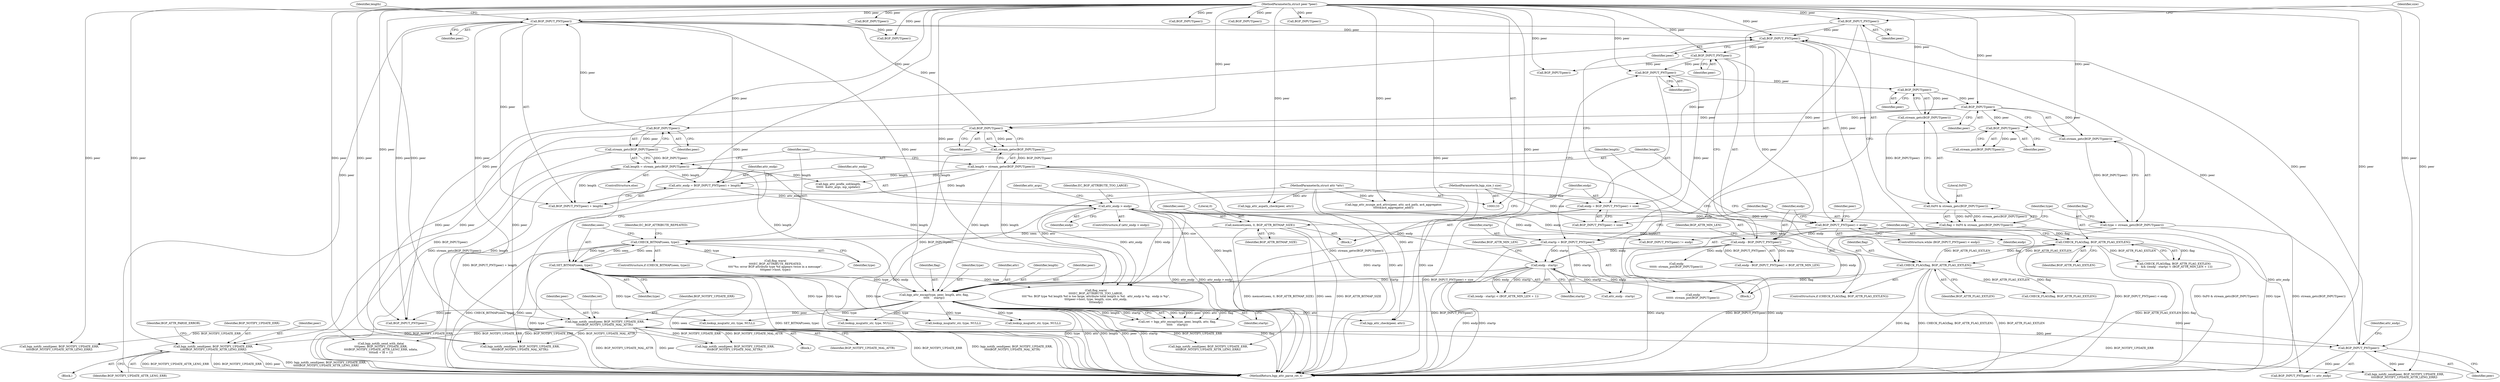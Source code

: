 digraph "0_frr_943d595a018e69b550db08cccba1d0778a86705a@API" {
"1000248" [label="(Call,bgp_notify_send(peer, BGP_NOTIFY_UPDATE_ERR,\n\t\t\t\t\tBGP_NOTIFY_UPDATE_ATTR_LENG_ERR))"];
"1000246" [label="(Call,BGP_INPUT(peer))"];
"1000220" [label="(Call,BGP_INPUT(peer))"];
"1000215" [label="(Call,BGP_INPUT(peer))"];
"1000208" [label="(Call,BGP_INPUT_PNT(peer))"];
"1000183" [label="(Call,BGP_INPUT_PNT(peer))"];
"1000175" [label="(Call,BGP_INPUT_PNT(peer))"];
"1000293" [label="(Call,BGP_INPUT_PNT(peer))"];
"1000261" [label="(Call,BGP_INPUT(peer))"];
"1000134" [label="(MethodParameterIn,struct peer *peer)"];
"1000267" [label="(Call,BGP_INPUT(peer))"];
"1000636" [label="(Call,BGP_INPUT_PNT(peer))"];
"1000571" [label="(Call,bgp_notify_send(peer, BGP_NOTIFY_UPDATE_ERR,\n\t\t\t\t\tBGP_NOTIFY_UPDATE_MAL_ATTR))"];
"1000535" [label="(Call,bgp_attr_encap(type, peer, length, attr, flag,\n\t\t\t\t\t     startp))"];
"1000287" [label="(Call,SET_BITMAP(seen, type))"];
"1000270" [label="(Call,CHECK_BITMAP(seen, type))"];
"1000163" [label="(Call,memset(seen, 0, BGP_ATTR_BITMAP_SIZE))"];
"1000217" [label="(Call,type = stream_getc(BGP_INPUT(peer)))"];
"1000219" [label="(Call,stream_getc(BGP_INPUT(peer)))"];
"1000258" [label="(Call,length = stream_getw(BGP_INPUT(peer)))"];
"1000260" [label="(Call,stream_getw(BGP_INPUT(peer)))"];
"1000264" [label="(Call,length = stream_getc(BGP_INPUT(peer)))"];
"1000266" [label="(Call,stream_getc(BGP_INPUT(peer)))"];
"1000135" [label="(MethodParameterIn,struct attr *attr)"];
"1000255" [label="(Call,CHECK_FLAG(flag, BGP_ATTR_FLAG_EXTLEN))"];
"1000224" [label="(Call,CHECK_FLAG(flag, BGP_ATTR_FLAG_EXTLEN))"];
"1000210" [label="(Call,flag = 0xF0 & stream_getc(BGP_INPUT(peer)))"];
"1000212" [label="(Call,0xF0 & stream_getc(BGP_INPUT(peer)))"];
"1000214" [label="(Call,stream_getc(BGP_INPUT(peer)))"];
"1000206" [label="(Call,startp = BGP_INPUT_PNT(peer))"];
"1000228" [label="(Call,endp - startp)"];
"1000181" [label="(Call,endp - BGP_INPUT_PNT(peer))"];
"1000174" [label="(Call,BGP_INPUT_PNT(peer) < endp)"];
"1000167" [label="(Call,endp = BGP_INPUT_PNT(peer) + size)"];
"1000170" [label="(Call,BGP_INPUT_PNT(peer))"];
"1000136" [label="(MethodParameterIn,bgp_size_t size)"];
"1000297" [label="(Call,attr_endp > endp)"];
"1000290" [label="(Call,attr_endp = BGP_INPUT_PNT(peer) + length)"];
"1000637" [label="(Identifier,peer)"];
"1000287" [label="(Call,SET_BITMAP(seen, type))"];
"1000573" [label="(Identifier,BGP_NOTIFY_UPDATE_ERR)"];
"1000570" [label="(Block,)"];
"1000195" [label="(Call,endp\n\t\t\t\t\t\t- stream_pnt(BGP_INPUT(peer)))"];
"1000227" [label="(Call,(endp - startp) < (BGP_ATTR_MIN_LEN + 1))"];
"1000673" [label="(Call,lookup_msg(attr_str, type, NULL))"];
"1000217" [label="(Call,type = stream_getc(BGP_INPUT(peer)))"];
"1000185" [label="(Identifier,BGP_ATTR_MIN_LEN)"];
"1000664" [label="(Identifier,peer)"];
"1000169" [label="(Call,BGP_INPUT_PNT(peer) + size)"];
"1000294" [label="(Identifier,peer)"];
"1000293" [label="(Call,BGP_INPUT_PNT(peer))"];
"1000328" [label="(Call,BGP_INPUT(peer))"];
"1000218" [label="(Identifier,type)"];
"1000259" [label="(Identifier,length)"];
"1000663" [label="(Call,BGP_INPUT_PNT(peer))"];
"1000219" [label="(Call,stream_getc(BGP_INPUT(peer)))"];
"1000536" [label="(Identifier,type)"];
"1000535" [label="(Call,bgp_attr_encap(type, peer, length, attr, flag,\n\t\t\t\t\t     startp))"];
"1000374" [label="(Call,bgp_notify_send_with_data(\n\t\t\t\tpeer, BGP_NOTIFY_UPDATE_ERR,\n\t\t\t\tBGP_NOTIFY_UPDATE_ATTR_LENG_ERR, ndata,\n\t\t\t\tndl + lfl + 1))"];
"1000177" [label="(Identifier,endp)"];
"1000646" [label="(Call,lookup_msg(attr_str, type, NULL))"];
"1000281" [label="(Call,bgp_notify_send(peer, BGP_NOTIFY_UPDATE_ERR,\n\t\t\t\t\tBGP_NOTIFY_UPDATE_MAL_ATTR))"];
"1000272" [label="(Identifier,type)"];
"1000295" [label="(Identifier,length)"];
"1000248" [label="(Call,bgp_notify_send(peer, BGP_NOTIFY_UPDATE_ERR,\n\t\t\t\t\tBGP_NOTIFY_UPDATE_ATTR_LENG_ERR))"];
"1000290" [label="(Call,attr_endp = BGP_INPUT_PNT(peer) + length)"];
"1000572" [label="(Identifier,peer)"];
"1000207" [label="(Identifier,startp)"];
"1000291" [label="(Identifier,attr_endp)"];
"1000167" [label="(Call,endp = BGP_INPUT_PNT(peer) + size)"];
"1000251" [label="(Identifier,BGP_NOTIFY_UPDATE_ATTR_LENG_ERR)"];
"1000172" [label="(Identifier,size)"];
"1000539" [label="(Identifier,attr)"];
"1000571" [label="(Call,bgp_notify_send(peer, BGP_NOTIFY_UPDATE_ERR,\n\t\t\t\t\tBGP_NOTIFY_UPDATE_MAL_ATTR))"];
"1000371" [label="(Call,BGP_INPUT(peer))"];
"1000254" [label="(ControlStructure,if (CHECK_FLAG(flag, BGP_ATTR_FLAG_EXTLEN)))"];
"1000176" [label="(Identifier,peer)"];
"1000182" [label="(Identifier,endp)"];
"1000253" [label="(Identifier,BGP_ATTR_PARSE_ERROR)"];
"1000390" [label="(Identifier,attr_args)"];
"1000747" [label="(Call,bgp_attr_aspath_check(peer, attr))"];
"1000296" [label="(ControlStructure,if (attr_endp > endp))"];
"1000211" [label="(Identifier,flag)"];
"1000139" [label="(Block,)"];
"1000171" [label="(Identifier,peer)"];
"1000225" [label="(Identifier,flag)"];
"1000353" [label="(Call,attr_endp - startp)"];
"1000200" [label="(Call,bgp_notify_send(peer, BGP_NOTIFY_UPDATE_ERR,\n\t\t\t\t\tBGP_NOTIFY_UPDATE_ATTR_LENG_ERR))"];
"1000299" [label="(Identifier,endp)"];
"1000267" [label="(Call,BGP_INPUT(peer))"];
"1000635" [label="(Call,BGP_INPUT_PNT(peer) != attr_endp)"];
"1000288" [label="(Identifier,seen)"];
"1000250" [label="(Identifier,BGP_NOTIFY_UPDATE_ERR)"];
"1000164" [label="(Identifier,seen)"];
"1000232" [label="(Identifier,BGP_ATTR_MIN_LEN)"];
"1000221" [label="(Identifier,peer)"];
"1000165" [label="(Literal,0)"];
"1000255" [label="(Call,CHECK_FLAG(flag, BGP_ATTR_FLAG_EXTLEN))"];
"1000692" [label="(Call,bgp_attr_check(peer, attr))"];
"1000662" [label="(Call,BGP_INPUT_PNT(peer) != endp)"];
"1000601" [label="(Call,lookup_msg(attr_str, type, NULL))"];
"1000677" [label="(Call,bgp_notify_send(peer, BGP_NOTIFY_UPDATE_ERR,\n\t\t\t\tBGP_NOTIFY_UPDATE_ATTR_LENG_ERR))"];
"1000339" [label="(Call,BGP_INPUT(peer))"];
"1000168" [label="(Identifier,endp)"];
"1000268" [label="(Identifier,peer)"];
"1000274" [label="(Call,flog_warn(\n\t\t\t\tEC_BGP_ATTRIBUTE_REPEATED,\n\t\t\t\t\"%s: error BGP attribute type %d appears twice in a message\",\n\t\t\t\tpeer->host, type))"];
"1000234" [label="(Block,)"];
"1000533" [label="(Call,ret = bgp_attr_encap(type, peer, length, attr, flag,\n\t\t\t\t\t     startp))"];
"1000362" [label="(Call,BGP_INPUT(peer))"];
"1000249" [label="(Identifier,peer)"];
"1000301" [label="(Call,flog_warn(\n\t\t\t\tEC_BGP_ATTRIBUTE_TOO_LARGE,\n\t\t\t\t\"%s: BGP type %d length %d is too large, attribute total length is %d.  attr_endp is %p.  endp is %p\",\n\t\t\t\tpeer->host, type, length, size, attr_endp,\n\t\t\t\tendp))"];
"1000322" [label="(Call,CHECK_FLAG(flag, BGP_ATTR_FLAG_EXTLEN))"];
"1000226" [label="(Identifier,BGP_ATTR_FLAG_EXTLEN)"];
"1000298" [label="(Identifier,attr_endp)"];
"1000170" [label="(Call,BGP_INPUT_PNT(peer))"];
"1000206" [label="(Call,startp = BGP_INPUT_PNT(peer))"];
"1000541" [label="(Identifier,startp)"];
"1000257" [label="(Identifier,BGP_ATTR_FLAG_EXTLEN)"];
"1000209" [label="(Identifier,peer)"];
"1000265" [label="(Identifier,length)"];
"1000636" [label="(Call,BGP_INPUT_PNT(peer))"];
"1000181" [label="(Call,endp - BGP_INPUT_PNT(peer))"];
"1000262" [label="(Identifier,peer)"];
"1000712" [label="(Call,bgp_attr_munge_as4_attrs(peer, attr, as4_path, as4_aggregator,\n\t\t\t\t\t&as4_aggregator_addr))"];
"1000546" [label="(Call,bgp_attr_prefix_sid(length,\n\t\t\t\t\t\t  &attr_args, mp_update))"];
"1000180" [label="(Call,endp - BGP_INPUT_PNT(peer) < BGP_ATTR_MIN_LEN)"];
"1000243" [label="(Call,endp\n\t\t\t\t\t\t- stream_pnt(BGP_INPUT(peer)))"];
"1000173" [label="(ControlStructure,while (BGP_INPUT_PNT(peer) < endp))"];
"1000215" [label="(Call,BGP_INPUT(peer))"];
"1000198" [label="(Call,BGP_INPUT(peer))"];
"1000230" [label="(Identifier,startp)"];
"1000347" [label="(Call,BGP_INPUT(peer))"];
"1000623" [label="(Call,lookup_msg(attr_str, type, NULL))"];
"1000210" [label="(Call,flag = 0xF0 & stream_getc(BGP_INPUT(peer)))"];
"1000297" [label="(Call,attr_endp > endp)"];
"1000214" [label="(Call,stream_getc(BGP_INPUT(peer)))"];
"1000574" [label="(Identifier,BGP_NOTIFY_UPDATE_MAL_ATTR)"];
"1000135" [label="(MethodParameterIn,struct attr *attr)"];
"1000220" [label="(Call,BGP_INPUT(peer))"];
"1000260" [label="(Call,stream_getw(BGP_INPUT(peer)))"];
"1000269" [label="(ControlStructure,if (CHECK_BITMAP(seen, type)))"];
"1000228" [label="(Call,endp - startp)"];
"1000246" [label="(Call,BGP_INPUT(peer))"];
"1000245" [label="(Call,stream_pnt(BGP_INPUT(peer)))"];
"1000261" [label="(Call,BGP_INPUT(peer))"];
"1000175" [label="(Call,BGP_INPUT_PNT(peer))"];
"1000650" [label="(Call,bgp_notify_send(peer, BGP_NOTIFY_UPDATE_ERR,\n\t\t\t\t\tBGP_NOTIFY_UPDATE_ATTR_LENG_ERR))"];
"1000208" [label="(Call,BGP_INPUT_PNT(peer))"];
"1000275" [label="(Identifier,EC_BGP_ATTRIBUTE_REPEATED)"];
"1000638" [label="(Identifier,attr_endp)"];
"1000163" [label="(Call,memset(seen, 0, BGP_ATTR_BITMAP_SIZE))"];
"1000256" [label="(Identifier,flag)"];
"1000229" [label="(Identifier,endp)"];
"1000216" [label="(Identifier,peer)"];
"1000302" [label="(Identifier,EC_BGP_ATTRIBUTE_TOO_LARGE)"];
"1000271" [label="(Identifier,seen)"];
"1000224" [label="(Call,CHECK_FLAG(flag, BGP_ATTR_FLAG_EXTLEN))"];
"1000174" [label="(Call,BGP_INPUT_PNT(peer) < endp)"];
"1000538" [label="(Identifier,length)"];
"1000270" [label="(Call,CHECK_BITMAP(seen, type))"];
"1000166" [label="(Identifier,BGP_ATTR_BITMAP_SIZE)"];
"1000537" [label="(Identifier,peer)"];
"1000720" [label="(Call,bgp_notify_send(peer, BGP_NOTIFY_UPDATE_ERR,\n\t\t\t\tBGP_NOTIFY_UPDATE_MAL_ATTR))"];
"1000178" [label="(Block,)"];
"1000213" [label="(Literal,0xF0)"];
"1000289" [label="(Identifier,type)"];
"1000264" [label="(Call,length = stream_getc(BGP_INPUT(peer)))"];
"1000258" [label="(Call,length = stream_getw(BGP_INPUT(peer)))"];
"1000212" [label="(Call,0xF0 & stream_getc(BGP_INPUT(peer)))"];
"1000292" [label="(Call,BGP_INPUT_PNT(peer) + length)"];
"1000540" [label="(Identifier,flag)"];
"1000247" [label="(Identifier,peer)"];
"1000266" [label="(Call,stream_getc(BGP_INPUT(peer)))"];
"1000263" [label="(ControlStructure,else)"];
"1000184" [label="(Identifier,peer)"];
"1000223" [label="(Call,CHECK_FLAG(flag, BGP_ATTR_FLAG_EXTLEN)\n\t\t    && ((endp - startp) < (BGP_ATTR_MIN_LEN + 1)))"];
"1000576" [label="(Identifier,ret)"];
"1000136" [label="(MethodParameterIn,bgp_size_t size)"];
"1000183" [label="(Call,BGP_INPUT_PNT(peer))"];
"1000134" [label="(MethodParameterIn,struct peer *peer)"];
"1000796" [label="(MethodReturn,bgp_attr_parse_ret_t)"];
"1000248" -> "1000234"  [label="AST: "];
"1000248" -> "1000251"  [label="CFG: "];
"1000249" -> "1000248"  [label="AST: "];
"1000250" -> "1000248"  [label="AST: "];
"1000251" -> "1000248"  [label="AST: "];
"1000253" -> "1000248"  [label="CFG: "];
"1000248" -> "1000796"  [label="DDG: bgp_notify_send(peer, BGP_NOTIFY_UPDATE_ERR,\n\t\t\t\t\tBGP_NOTIFY_UPDATE_ATTR_LENG_ERR)"];
"1000248" -> "1000796"  [label="DDG: BGP_NOTIFY_UPDATE_ATTR_LENG_ERR"];
"1000248" -> "1000796"  [label="DDG: BGP_NOTIFY_UPDATE_ERR"];
"1000248" -> "1000796"  [label="DDG: peer"];
"1000246" -> "1000248"  [label="DDG: peer"];
"1000134" -> "1000248"  [label="DDG: peer"];
"1000571" -> "1000248"  [label="DDG: BGP_NOTIFY_UPDATE_ERR"];
"1000246" -> "1000245"  [label="AST: "];
"1000246" -> "1000247"  [label="CFG: "];
"1000247" -> "1000246"  [label="AST: "];
"1000245" -> "1000246"  [label="CFG: "];
"1000246" -> "1000245"  [label="DDG: peer"];
"1000220" -> "1000246"  [label="DDG: peer"];
"1000134" -> "1000246"  [label="DDG: peer"];
"1000220" -> "1000219"  [label="AST: "];
"1000220" -> "1000221"  [label="CFG: "];
"1000221" -> "1000220"  [label="AST: "];
"1000219" -> "1000220"  [label="CFG: "];
"1000220" -> "1000219"  [label="DDG: peer"];
"1000215" -> "1000220"  [label="DDG: peer"];
"1000134" -> "1000220"  [label="DDG: peer"];
"1000220" -> "1000261"  [label="DDG: peer"];
"1000220" -> "1000267"  [label="DDG: peer"];
"1000215" -> "1000214"  [label="AST: "];
"1000215" -> "1000216"  [label="CFG: "];
"1000216" -> "1000215"  [label="AST: "];
"1000214" -> "1000215"  [label="CFG: "];
"1000215" -> "1000214"  [label="DDG: peer"];
"1000208" -> "1000215"  [label="DDG: peer"];
"1000134" -> "1000215"  [label="DDG: peer"];
"1000208" -> "1000206"  [label="AST: "];
"1000208" -> "1000209"  [label="CFG: "];
"1000209" -> "1000208"  [label="AST: "];
"1000206" -> "1000208"  [label="CFG: "];
"1000208" -> "1000206"  [label="DDG: peer"];
"1000183" -> "1000208"  [label="DDG: peer"];
"1000134" -> "1000208"  [label="DDG: peer"];
"1000183" -> "1000181"  [label="AST: "];
"1000183" -> "1000184"  [label="CFG: "];
"1000184" -> "1000183"  [label="AST: "];
"1000181" -> "1000183"  [label="CFG: "];
"1000183" -> "1000181"  [label="DDG: peer"];
"1000175" -> "1000183"  [label="DDG: peer"];
"1000134" -> "1000183"  [label="DDG: peer"];
"1000183" -> "1000198"  [label="DDG: peer"];
"1000175" -> "1000174"  [label="AST: "];
"1000175" -> "1000176"  [label="CFG: "];
"1000176" -> "1000175"  [label="AST: "];
"1000177" -> "1000175"  [label="CFG: "];
"1000175" -> "1000174"  [label="DDG: peer"];
"1000293" -> "1000175"  [label="DDG: peer"];
"1000636" -> "1000175"  [label="DDG: peer"];
"1000170" -> "1000175"  [label="DDG: peer"];
"1000134" -> "1000175"  [label="DDG: peer"];
"1000175" -> "1000663"  [label="DDG: peer"];
"1000293" -> "1000292"  [label="AST: "];
"1000293" -> "1000294"  [label="CFG: "];
"1000294" -> "1000293"  [label="AST: "];
"1000295" -> "1000293"  [label="CFG: "];
"1000293" -> "1000796"  [label="DDG: peer"];
"1000293" -> "1000290"  [label="DDG: peer"];
"1000293" -> "1000292"  [label="DDG: peer"];
"1000261" -> "1000293"  [label="DDG: peer"];
"1000267" -> "1000293"  [label="DDG: peer"];
"1000134" -> "1000293"  [label="DDG: peer"];
"1000293" -> "1000328"  [label="DDG: peer"];
"1000293" -> "1000535"  [label="DDG: peer"];
"1000293" -> "1000571"  [label="DDG: peer"];
"1000293" -> "1000636"  [label="DDG: peer"];
"1000293" -> "1000663"  [label="DDG: peer"];
"1000261" -> "1000260"  [label="AST: "];
"1000261" -> "1000262"  [label="CFG: "];
"1000262" -> "1000261"  [label="AST: "];
"1000260" -> "1000261"  [label="CFG: "];
"1000261" -> "1000260"  [label="DDG: peer"];
"1000134" -> "1000261"  [label="DDG: peer"];
"1000261" -> "1000281"  [label="DDG: peer"];
"1000134" -> "1000133"  [label="AST: "];
"1000134" -> "1000796"  [label="DDG: peer"];
"1000134" -> "1000170"  [label="DDG: peer"];
"1000134" -> "1000198"  [label="DDG: peer"];
"1000134" -> "1000200"  [label="DDG: peer"];
"1000134" -> "1000267"  [label="DDG: peer"];
"1000134" -> "1000281"  [label="DDG: peer"];
"1000134" -> "1000328"  [label="DDG: peer"];
"1000134" -> "1000339"  [label="DDG: peer"];
"1000134" -> "1000347"  [label="DDG: peer"];
"1000134" -> "1000362"  [label="DDG: peer"];
"1000134" -> "1000371"  [label="DDG: peer"];
"1000134" -> "1000374"  [label="DDG: peer"];
"1000134" -> "1000535"  [label="DDG: peer"];
"1000134" -> "1000571"  [label="DDG: peer"];
"1000134" -> "1000636"  [label="DDG: peer"];
"1000134" -> "1000650"  [label="DDG: peer"];
"1000134" -> "1000663"  [label="DDG: peer"];
"1000134" -> "1000677"  [label="DDG: peer"];
"1000134" -> "1000692"  [label="DDG: peer"];
"1000134" -> "1000712"  [label="DDG: peer"];
"1000134" -> "1000720"  [label="DDG: peer"];
"1000134" -> "1000747"  [label="DDG: peer"];
"1000267" -> "1000266"  [label="AST: "];
"1000267" -> "1000268"  [label="CFG: "];
"1000268" -> "1000267"  [label="AST: "];
"1000266" -> "1000267"  [label="CFG: "];
"1000267" -> "1000266"  [label="DDG: peer"];
"1000267" -> "1000281"  [label="DDG: peer"];
"1000636" -> "1000635"  [label="AST: "];
"1000636" -> "1000637"  [label="CFG: "];
"1000637" -> "1000636"  [label="AST: "];
"1000638" -> "1000636"  [label="CFG: "];
"1000636" -> "1000635"  [label="DDG: peer"];
"1000571" -> "1000636"  [label="DDG: peer"];
"1000535" -> "1000636"  [label="DDG: peer"];
"1000636" -> "1000650"  [label="DDG: peer"];
"1000571" -> "1000570"  [label="AST: "];
"1000571" -> "1000574"  [label="CFG: "];
"1000572" -> "1000571"  [label="AST: "];
"1000573" -> "1000571"  [label="AST: "];
"1000574" -> "1000571"  [label="AST: "];
"1000576" -> "1000571"  [label="CFG: "];
"1000571" -> "1000796"  [label="DDG: bgp_notify_send(peer, BGP_NOTIFY_UPDATE_ERR,\n\t\t\t\t\tBGP_NOTIFY_UPDATE_MAL_ATTR)"];
"1000571" -> "1000796"  [label="DDG: BGP_NOTIFY_UPDATE_MAL_ATTR"];
"1000571" -> "1000796"  [label="DDG: peer"];
"1000571" -> "1000796"  [label="DDG: BGP_NOTIFY_UPDATE_ERR"];
"1000571" -> "1000200"  [label="DDG: BGP_NOTIFY_UPDATE_ERR"];
"1000571" -> "1000281"  [label="DDG: BGP_NOTIFY_UPDATE_ERR"];
"1000571" -> "1000281"  [label="DDG: BGP_NOTIFY_UPDATE_MAL_ATTR"];
"1000571" -> "1000374"  [label="DDG: BGP_NOTIFY_UPDATE_ERR"];
"1000535" -> "1000571"  [label="DDG: peer"];
"1000571" -> "1000650"  [label="DDG: BGP_NOTIFY_UPDATE_ERR"];
"1000571" -> "1000677"  [label="DDG: BGP_NOTIFY_UPDATE_ERR"];
"1000571" -> "1000720"  [label="DDG: BGP_NOTIFY_UPDATE_ERR"];
"1000571" -> "1000720"  [label="DDG: BGP_NOTIFY_UPDATE_MAL_ATTR"];
"1000535" -> "1000533"  [label="AST: "];
"1000535" -> "1000541"  [label="CFG: "];
"1000536" -> "1000535"  [label="AST: "];
"1000537" -> "1000535"  [label="AST: "];
"1000538" -> "1000535"  [label="AST: "];
"1000539" -> "1000535"  [label="AST: "];
"1000540" -> "1000535"  [label="AST: "];
"1000541" -> "1000535"  [label="AST: "];
"1000533" -> "1000535"  [label="CFG: "];
"1000535" -> "1000796"  [label="DDG: flag"];
"1000535" -> "1000796"  [label="DDG: type"];
"1000535" -> "1000796"  [label="DDG: attr"];
"1000535" -> "1000796"  [label="DDG: length"];
"1000535" -> "1000796"  [label="DDG: peer"];
"1000535" -> "1000796"  [label="DDG: startp"];
"1000535" -> "1000533"  [label="DDG: type"];
"1000535" -> "1000533"  [label="DDG: peer"];
"1000535" -> "1000533"  [label="DDG: attr"];
"1000535" -> "1000533"  [label="DDG: flag"];
"1000535" -> "1000533"  [label="DDG: length"];
"1000535" -> "1000533"  [label="DDG: startp"];
"1000287" -> "1000535"  [label="DDG: type"];
"1000258" -> "1000535"  [label="DDG: length"];
"1000264" -> "1000535"  [label="DDG: length"];
"1000135" -> "1000535"  [label="DDG: attr"];
"1000255" -> "1000535"  [label="DDG: flag"];
"1000206" -> "1000535"  [label="DDG: startp"];
"1000228" -> "1000535"  [label="DDG: startp"];
"1000535" -> "1000601"  [label="DDG: type"];
"1000535" -> "1000623"  [label="DDG: type"];
"1000535" -> "1000646"  [label="DDG: type"];
"1000535" -> "1000663"  [label="DDG: peer"];
"1000535" -> "1000673"  [label="DDG: type"];
"1000535" -> "1000692"  [label="DDG: attr"];
"1000287" -> "1000178"  [label="AST: "];
"1000287" -> "1000289"  [label="CFG: "];
"1000288" -> "1000287"  [label="AST: "];
"1000289" -> "1000287"  [label="AST: "];
"1000291" -> "1000287"  [label="CFG: "];
"1000287" -> "1000796"  [label="DDG: SET_BITMAP(seen, type)"];
"1000287" -> "1000796"  [label="DDG: type"];
"1000287" -> "1000796"  [label="DDG: seen"];
"1000287" -> "1000270"  [label="DDG: seen"];
"1000270" -> "1000287"  [label="DDG: seen"];
"1000270" -> "1000287"  [label="DDG: type"];
"1000287" -> "1000301"  [label="DDG: type"];
"1000287" -> "1000601"  [label="DDG: type"];
"1000287" -> "1000623"  [label="DDG: type"];
"1000287" -> "1000646"  [label="DDG: type"];
"1000287" -> "1000673"  [label="DDG: type"];
"1000270" -> "1000269"  [label="AST: "];
"1000270" -> "1000272"  [label="CFG: "];
"1000271" -> "1000270"  [label="AST: "];
"1000272" -> "1000270"  [label="AST: "];
"1000275" -> "1000270"  [label="CFG: "];
"1000288" -> "1000270"  [label="CFG: "];
"1000270" -> "1000796"  [label="DDG: CHECK_BITMAP(seen, type)"];
"1000270" -> "1000796"  [label="DDG: seen"];
"1000163" -> "1000270"  [label="DDG: seen"];
"1000217" -> "1000270"  [label="DDG: type"];
"1000270" -> "1000274"  [label="DDG: type"];
"1000163" -> "1000139"  [label="AST: "];
"1000163" -> "1000166"  [label="CFG: "];
"1000164" -> "1000163"  [label="AST: "];
"1000165" -> "1000163"  [label="AST: "];
"1000166" -> "1000163"  [label="AST: "];
"1000168" -> "1000163"  [label="CFG: "];
"1000163" -> "1000796"  [label="DDG: seen"];
"1000163" -> "1000796"  [label="DDG: BGP_ATTR_BITMAP_SIZE"];
"1000163" -> "1000796"  [label="DDG: memset(seen, 0, BGP_ATTR_BITMAP_SIZE)"];
"1000217" -> "1000178"  [label="AST: "];
"1000217" -> "1000219"  [label="CFG: "];
"1000218" -> "1000217"  [label="AST: "];
"1000219" -> "1000217"  [label="AST: "];
"1000225" -> "1000217"  [label="CFG: "];
"1000217" -> "1000796"  [label="DDG: stream_getc(BGP_INPUT(peer))"];
"1000217" -> "1000796"  [label="DDG: type"];
"1000219" -> "1000217"  [label="DDG: BGP_INPUT(peer)"];
"1000258" -> "1000254"  [label="AST: "];
"1000258" -> "1000260"  [label="CFG: "];
"1000259" -> "1000258"  [label="AST: "];
"1000260" -> "1000258"  [label="AST: "];
"1000271" -> "1000258"  [label="CFG: "];
"1000258" -> "1000796"  [label="DDG: length"];
"1000258" -> "1000796"  [label="DDG: stream_getw(BGP_INPUT(peer))"];
"1000260" -> "1000258"  [label="DDG: BGP_INPUT(peer)"];
"1000258" -> "1000290"  [label="DDG: length"];
"1000258" -> "1000292"  [label="DDG: length"];
"1000258" -> "1000301"  [label="DDG: length"];
"1000258" -> "1000546"  [label="DDG: length"];
"1000260" -> "1000796"  [label="DDG: BGP_INPUT(peer)"];
"1000264" -> "1000263"  [label="AST: "];
"1000264" -> "1000266"  [label="CFG: "];
"1000265" -> "1000264"  [label="AST: "];
"1000266" -> "1000264"  [label="AST: "];
"1000271" -> "1000264"  [label="CFG: "];
"1000264" -> "1000796"  [label="DDG: length"];
"1000264" -> "1000796"  [label="DDG: stream_getc(BGP_INPUT(peer))"];
"1000266" -> "1000264"  [label="DDG: BGP_INPUT(peer)"];
"1000264" -> "1000290"  [label="DDG: length"];
"1000264" -> "1000292"  [label="DDG: length"];
"1000264" -> "1000301"  [label="DDG: length"];
"1000264" -> "1000546"  [label="DDG: length"];
"1000266" -> "1000796"  [label="DDG: BGP_INPUT(peer)"];
"1000135" -> "1000133"  [label="AST: "];
"1000135" -> "1000796"  [label="DDG: attr"];
"1000135" -> "1000692"  [label="DDG: attr"];
"1000135" -> "1000712"  [label="DDG: attr"];
"1000135" -> "1000747"  [label="DDG: attr"];
"1000255" -> "1000254"  [label="AST: "];
"1000255" -> "1000257"  [label="CFG: "];
"1000256" -> "1000255"  [label="AST: "];
"1000257" -> "1000255"  [label="AST: "];
"1000259" -> "1000255"  [label="CFG: "];
"1000265" -> "1000255"  [label="CFG: "];
"1000255" -> "1000796"  [label="DDG: CHECK_FLAG(flag, BGP_ATTR_FLAG_EXTLEN)"];
"1000255" -> "1000796"  [label="DDG: BGP_ATTR_FLAG_EXTLEN"];
"1000255" -> "1000796"  [label="DDG: flag"];
"1000255" -> "1000224"  [label="DDG: BGP_ATTR_FLAG_EXTLEN"];
"1000224" -> "1000255"  [label="DDG: flag"];
"1000224" -> "1000255"  [label="DDG: BGP_ATTR_FLAG_EXTLEN"];
"1000255" -> "1000322"  [label="DDG: flag"];
"1000255" -> "1000322"  [label="DDG: BGP_ATTR_FLAG_EXTLEN"];
"1000224" -> "1000223"  [label="AST: "];
"1000224" -> "1000226"  [label="CFG: "];
"1000225" -> "1000224"  [label="AST: "];
"1000226" -> "1000224"  [label="AST: "];
"1000229" -> "1000224"  [label="CFG: "];
"1000223" -> "1000224"  [label="CFG: "];
"1000224" -> "1000796"  [label="DDG: flag"];
"1000224" -> "1000796"  [label="DDG: BGP_ATTR_FLAG_EXTLEN"];
"1000224" -> "1000223"  [label="DDG: flag"];
"1000224" -> "1000223"  [label="DDG: BGP_ATTR_FLAG_EXTLEN"];
"1000210" -> "1000224"  [label="DDG: flag"];
"1000210" -> "1000178"  [label="AST: "];
"1000210" -> "1000212"  [label="CFG: "];
"1000211" -> "1000210"  [label="AST: "];
"1000212" -> "1000210"  [label="AST: "];
"1000218" -> "1000210"  [label="CFG: "];
"1000210" -> "1000796"  [label="DDG: 0xF0 & stream_getc(BGP_INPUT(peer))"];
"1000212" -> "1000210"  [label="DDG: 0xF0"];
"1000212" -> "1000210"  [label="DDG: stream_getc(BGP_INPUT(peer))"];
"1000212" -> "1000214"  [label="CFG: "];
"1000213" -> "1000212"  [label="AST: "];
"1000214" -> "1000212"  [label="AST: "];
"1000214" -> "1000212"  [label="DDG: BGP_INPUT(peer)"];
"1000206" -> "1000178"  [label="AST: "];
"1000207" -> "1000206"  [label="AST: "];
"1000211" -> "1000206"  [label="CFG: "];
"1000206" -> "1000796"  [label="DDG: BGP_INPUT_PNT(peer)"];
"1000206" -> "1000796"  [label="DDG: startp"];
"1000206" -> "1000228"  [label="DDG: startp"];
"1000206" -> "1000353"  [label="DDG: startp"];
"1000228" -> "1000227"  [label="AST: "];
"1000228" -> "1000230"  [label="CFG: "];
"1000229" -> "1000228"  [label="AST: "];
"1000230" -> "1000228"  [label="AST: "];
"1000232" -> "1000228"  [label="CFG: "];
"1000228" -> "1000796"  [label="DDG: endp"];
"1000228" -> "1000796"  [label="DDG: startp"];
"1000228" -> "1000227"  [label="DDG: endp"];
"1000228" -> "1000227"  [label="DDG: startp"];
"1000181" -> "1000228"  [label="DDG: endp"];
"1000228" -> "1000243"  [label="DDG: endp"];
"1000228" -> "1000297"  [label="DDG: endp"];
"1000228" -> "1000353"  [label="DDG: startp"];
"1000181" -> "1000180"  [label="AST: "];
"1000182" -> "1000181"  [label="AST: "];
"1000185" -> "1000181"  [label="CFG: "];
"1000181" -> "1000796"  [label="DDG: endp"];
"1000181" -> "1000796"  [label="DDG: BGP_INPUT_PNT(peer)"];
"1000181" -> "1000180"  [label="DDG: endp"];
"1000181" -> "1000180"  [label="DDG: BGP_INPUT_PNT(peer)"];
"1000174" -> "1000181"  [label="DDG: endp"];
"1000181" -> "1000195"  [label="DDG: endp"];
"1000181" -> "1000243"  [label="DDG: endp"];
"1000181" -> "1000297"  [label="DDG: endp"];
"1000174" -> "1000173"  [label="AST: "];
"1000174" -> "1000177"  [label="CFG: "];
"1000177" -> "1000174"  [label="AST: "];
"1000182" -> "1000174"  [label="CFG: "];
"1000664" -> "1000174"  [label="CFG: "];
"1000174" -> "1000796"  [label="DDG: BGP_INPUT_PNT(peer) < endp"];
"1000167" -> "1000174"  [label="DDG: endp"];
"1000297" -> "1000174"  [label="DDG: endp"];
"1000174" -> "1000662"  [label="DDG: endp"];
"1000167" -> "1000139"  [label="AST: "];
"1000167" -> "1000169"  [label="CFG: "];
"1000168" -> "1000167"  [label="AST: "];
"1000169" -> "1000167"  [label="AST: "];
"1000176" -> "1000167"  [label="CFG: "];
"1000167" -> "1000796"  [label="DDG: BGP_INPUT_PNT(peer) + size"];
"1000170" -> "1000167"  [label="DDG: peer"];
"1000136" -> "1000167"  [label="DDG: size"];
"1000170" -> "1000169"  [label="AST: "];
"1000170" -> "1000171"  [label="CFG: "];
"1000171" -> "1000170"  [label="AST: "];
"1000172" -> "1000170"  [label="CFG: "];
"1000170" -> "1000169"  [label="DDG: peer"];
"1000136" -> "1000133"  [label="AST: "];
"1000136" -> "1000796"  [label="DDG: size"];
"1000136" -> "1000169"  [label="DDG: size"];
"1000136" -> "1000301"  [label="DDG: size"];
"1000297" -> "1000296"  [label="AST: "];
"1000297" -> "1000299"  [label="CFG: "];
"1000298" -> "1000297"  [label="AST: "];
"1000299" -> "1000297"  [label="AST: "];
"1000302" -> "1000297"  [label="CFG: "];
"1000390" -> "1000297"  [label="CFG: "];
"1000297" -> "1000796"  [label="DDG: attr_endp"];
"1000297" -> "1000796"  [label="DDG: endp"];
"1000297" -> "1000796"  [label="DDG: attr_endp > endp"];
"1000290" -> "1000297"  [label="DDG: attr_endp"];
"1000297" -> "1000301"  [label="DDG: attr_endp"];
"1000297" -> "1000301"  [label="DDG: endp"];
"1000297" -> "1000635"  [label="DDG: attr_endp"];
"1000297" -> "1000662"  [label="DDG: endp"];
"1000290" -> "1000178"  [label="AST: "];
"1000290" -> "1000292"  [label="CFG: "];
"1000291" -> "1000290"  [label="AST: "];
"1000292" -> "1000290"  [label="AST: "];
"1000298" -> "1000290"  [label="CFG: "];
"1000290" -> "1000796"  [label="DDG: BGP_INPUT_PNT(peer) + length"];
}
